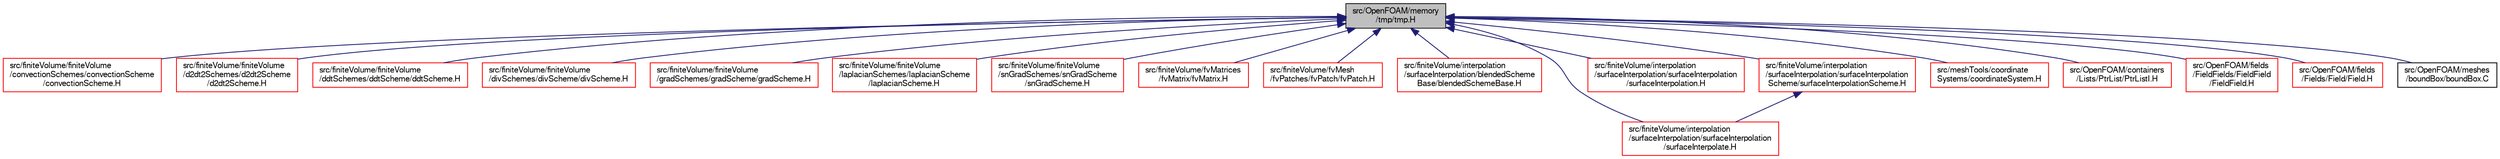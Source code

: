 digraph "src/OpenFOAM/memory/tmp/tmp.H"
{
  bgcolor="transparent";
  edge [fontname="FreeSans",fontsize="10",labelfontname="FreeSans",labelfontsize="10"];
  node [fontname="FreeSans",fontsize="10",shape=record];
  Node41 [label="src/OpenFOAM/memory\l/tmp/tmp.H",height=0.2,width=0.4,color="black", fillcolor="grey75", style="filled", fontcolor="black"];
  Node41 -> Node42 [dir="back",color="midnightblue",fontsize="10",style="solid",fontname="FreeSans"];
  Node42 [label="src/finiteVolume/finiteVolume\l/convectionSchemes/convectionScheme\l/convectionScheme.H",height=0.2,width=0.4,color="red",URL="$a02768.html"];
  Node41 -> Node61 [dir="back",color="midnightblue",fontsize="10",style="solid",fontname="FreeSans"];
  Node61 [label="src/finiteVolume/finiteVolume\l/d2dt2Schemes/d2dt2Scheme\l/d2dt2Scheme.H",height=0.2,width=0.4,color="red",URL="$a02795.html"];
  Node41 -> Node71 [dir="back",color="midnightblue",fontsize="10",style="solid",fontname="FreeSans"];
  Node71 [label="src/finiteVolume/finiteVolume\l/ddtSchemes/ddtScheme/ddtScheme.H",height=0.2,width=0.4,color="red",URL="$a02858.html"];
  Node41 -> Node106 [dir="back",color="midnightblue",fontsize="10",style="solid",fontname="FreeSans"];
  Node106 [label="src/finiteVolume/finiteVolume\l/divSchemes/divScheme/divScheme.H",height=0.2,width=0.4,color="red",URL="$a02903.html"];
  Node41 -> Node111 [dir="back",color="midnightblue",fontsize="10",style="solid",fontname="FreeSans"];
  Node111 [label="src/finiteVolume/finiteVolume\l/gradSchemes/gradScheme/gradScheme.H",height=0.2,width=0.4,color="red",URL="$a03116.html"];
  Node41 -> Node147 [dir="back",color="midnightblue",fontsize="10",style="solid",fontname="FreeSans"];
  Node147 [label="src/finiteVolume/finiteVolume\l/laplacianSchemes/laplacianScheme\l/laplacianScheme.H",height=0.2,width=0.4,color="red",URL="$a03194.html"];
  Node41 -> Node154 [dir="back",color="midnightblue",fontsize="10",style="solid",fontname="FreeSans"];
  Node154 [label="src/finiteVolume/finiteVolume\l/snGradSchemes/snGradScheme\l/snGradScheme.H",height=0.2,width=0.4,color="red",URL="$a03254.html"];
  Node41 -> Node175 [dir="back",color="midnightblue",fontsize="10",style="solid",fontname="FreeSans"];
  Node175 [label="src/finiteVolume/fvMatrices\l/fvMatrix/fvMatrix.H",height=0.2,width=0.4,color="red",URL="$a03281.html"];
  Node41 -> Node346 [dir="back",color="midnightblue",fontsize="10",style="solid",fontname="FreeSans"];
  Node346 [label="src/finiteVolume/fvMesh\l/fvPatches/fvPatch/fvPatch.H",height=0.2,width=0.4,color="red",URL="$a03686.html"];
  Node41 -> Node2339 [dir="back",color="midnightblue",fontsize="10",style="solid",fontname="FreeSans"];
  Node2339 [label="src/finiteVolume/interpolation\l/surfaceInterpolation/blendedScheme\lBase/blendedSchemeBase.H",height=0.2,width=0.4,color="red",URL="$a03872.html"];
  Node41 -> Node2344 [dir="back",color="midnightblue",fontsize="10",style="solid",fontname="FreeSans"];
  Node2344 [label="src/finiteVolume/interpolation\l/surfaceInterpolation/surfaceInterpolation\l/surfaceInterpolate.H",height=0.2,width=0.4,color="red",URL="$a04307.html",tooltip="Surface Interpolation. "];
  Node41 -> Node2347 [dir="back",color="midnightblue",fontsize="10",style="solid",fontname="FreeSans"];
  Node2347 [label="src/finiteVolume/interpolation\l/surfaceInterpolation/surfaceInterpolation\l/surfaceInterpolation.H",height=0.2,width=0.4,color="red",URL="$a04313.html"];
  Node41 -> Node2348 [dir="back",color="midnightblue",fontsize="10",style="solid",fontname="FreeSans"];
  Node2348 [label="src/finiteVolume/interpolation\l/surfaceInterpolation/surfaceInterpolation\lScheme/surfaceInterpolationScheme.H",height=0.2,width=0.4,color="red",URL="$a04319.html"];
  Node2348 -> Node2344 [dir="back",color="midnightblue",fontsize="10",style="solid",fontname="FreeSans"];
  Node41 -> Node2376 [dir="back",color="midnightblue",fontsize="10",style="solid",fontname="FreeSans"];
  Node2376 [label="src/meshTools/coordinate\lSystems/coordinateSystem.H",height=0.2,width=0.4,color="red",URL="$a07520.html"];
  Node41 -> Node2418 [dir="back",color="midnightblue",fontsize="10",style="solid",fontname="FreeSans"];
  Node2418 [label="src/OpenFOAM/containers\l/Lists/PtrList/PtrListI.H",height=0.2,width=0.4,color="red",URL="$a08720.html"];
  Node41 -> Node3186 [dir="back",color="midnightblue",fontsize="10",style="solid",fontname="FreeSans"];
  Node3186 [label="src/OpenFOAM/fields\l/FieldFields/FieldField\l/FieldField.H",height=0.2,width=0.4,color="red",URL="$a09473.html"];
  Node41 -> Node3809 [dir="back",color="midnightblue",fontsize="10",style="solid",fontname="FreeSans"];
  Node3809 [label="src/OpenFOAM/fields\l/Fields/Field/Field.H",height=0.2,width=0.4,color="red",URL="$a09575.html"];
  Node41 -> Node4195 [dir="back",color="midnightblue",fontsize="10",style="solid",fontname="FreeSans"];
  Node4195 [label="src/OpenFOAM/meshes\l/boundBox/boundBox.C",height=0.2,width=0.4,color="black",URL="$a11105.html"];
}
